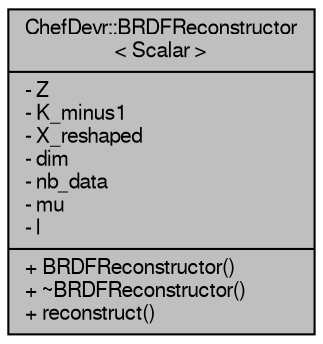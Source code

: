digraph "ChefDevr::BRDFReconstructor&lt; Scalar &gt;"
{
  edge [fontname="FreeSans",fontsize="10",labelfontname="FreeSans",labelfontsize="10"];
  node [fontname="FreeSans",fontsize="10",shape=record];
  Node1 [label="{ChefDevr::BRDFReconstructor\l\< Scalar \>\n|- Z\l- K_minus1\l- X_reshaped\l- dim\l- nb_data\l- mu\l- l\l|+ BRDFReconstructor()\l+ ~BRDFReconstructor()\l+ reconstruct()\l}",height=0.2,width=0.4,color="black", fillcolor="grey75", style="filled", fontcolor="black"];
}
